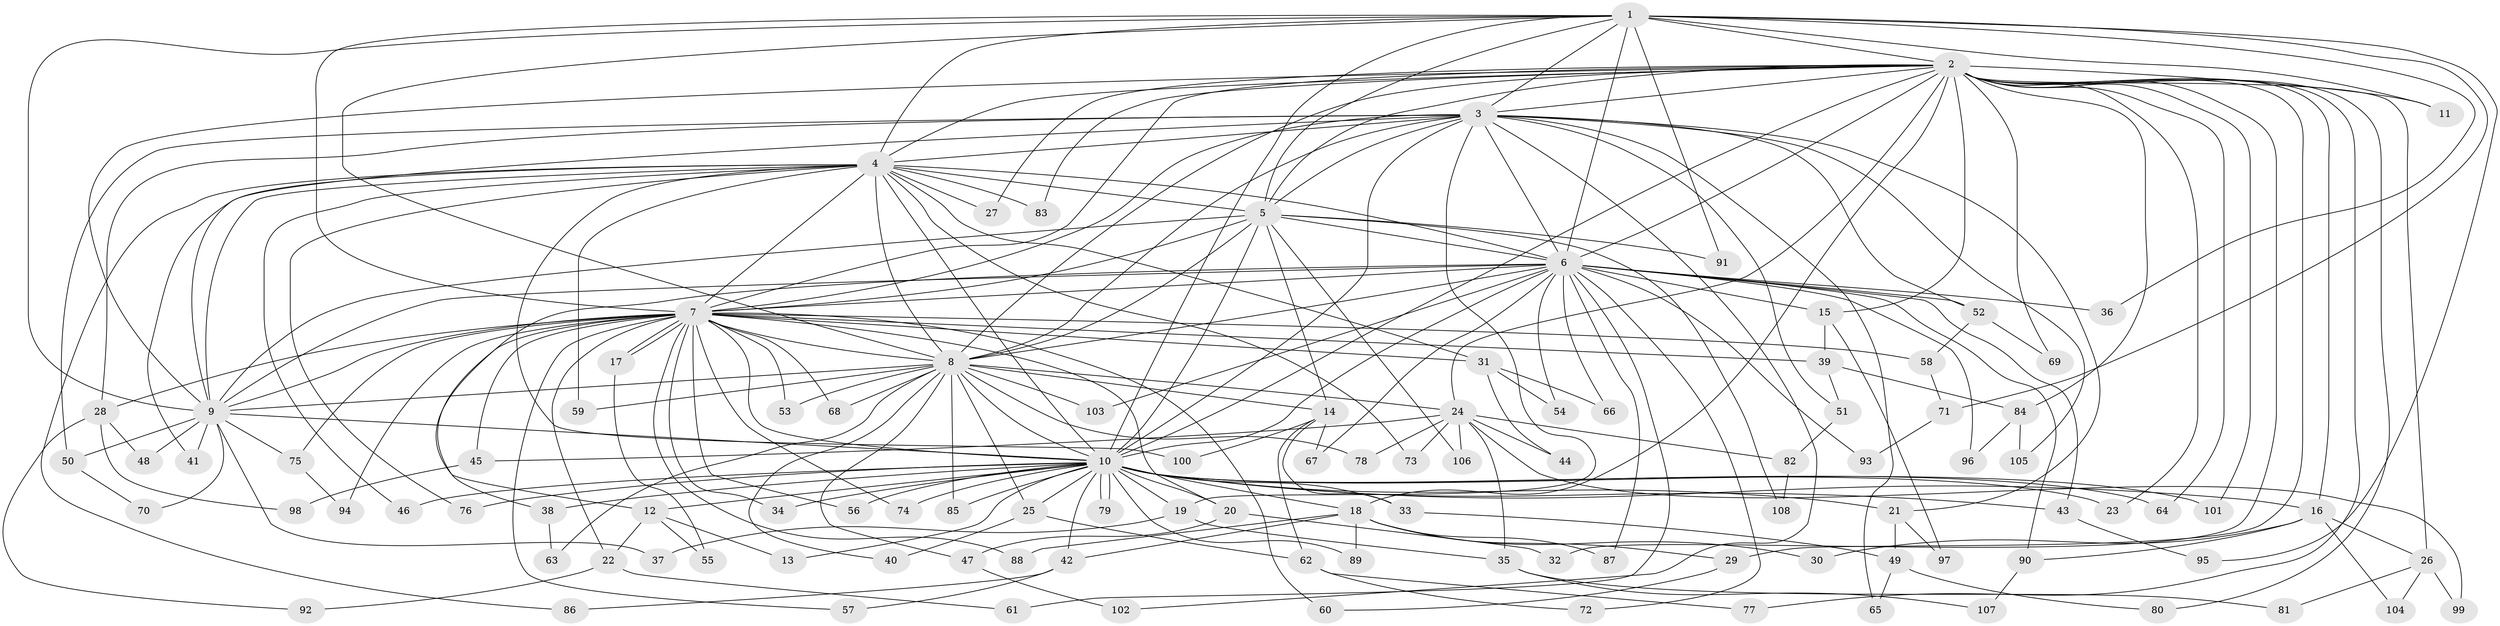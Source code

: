 // Generated by graph-tools (version 1.1) at 2025/49/03/09/25 03:49:27]
// undirected, 108 vertices, 241 edges
graph export_dot {
graph [start="1"]
  node [color=gray90,style=filled];
  1;
  2;
  3;
  4;
  5;
  6;
  7;
  8;
  9;
  10;
  11;
  12;
  13;
  14;
  15;
  16;
  17;
  18;
  19;
  20;
  21;
  22;
  23;
  24;
  25;
  26;
  27;
  28;
  29;
  30;
  31;
  32;
  33;
  34;
  35;
  36;
  37;
  38;
  39;
  40;
  41;
  42;
  43;
  44;
  45;
  46;
  47;
  48;
  49;
  50;
  51;
  52;
  53;
  54;
  55;
  56;
  57;
  58;
  59;
  60;
  61;
  62;
  63;
  64;
  65;
  66;
  67;
  68;
  69;
  70;
  71;
  72;
  73;
  74;
  75;
  76;
  77;
  78;
  79;
  80;
  81;
  82;
  83;
  84;
  85;
  86;
  87;
  88;
  89;
  90;
  91;
  92;
  93;
  94;
  95;
  96;
  97;
  98;
  99;
  100;
  101;
  102;
  103;
  104;
  105;
  106;
  107;
  108;
  1 -- 2;
  1 -- 3;
  1 -- 4;
  1 -- 5;
  1 -- 6;
  1 -- 7;
  1 -- 8;
  1 -- 9;
  1 -- 10;
  1 -- 11;
  1 -- 36;
  1 -- 71;
  1 -- 91;
  1 -- 95;
  2 -- 3;
  2 -- 4;
  2 -- 5;
  2 -- 6;
  2 -- 7;
  2 -- 8;
  2 -- 9;
  2 -- 10;
  2 -- 11;
  2 -- 15;
  2 -- 16;
  2 -- 18;
  2 -- 23;
  2 -- 24;
  2 -- 26;
  2 -- 27;
  2 -- 29;
  2 -- 32;
  2 -- 64;
  2 -- 69;
  2 -- 77;
  2 -- 80;
  2 -- 83;
  2 -- 84;
  2 -- 101;
  3 -- 4;
  3 -- 5;
  3 -- 6;
  3 -- 7;
  3 -- 8;
  3 -- 9;
  3 -- 10;
  3 -- 19;
  3 -- 21;
  3 -- 28;
  3 -- 50;
  3 -- 51;
  3 -- 52;
  3 -- 65;
  3 -- 102;
  3 -- 105;
  4 -- 5;
  4 -- 6;
  4 -- 7;
  4 -- 8;
  4 -- 9;
  4 -- 10;
  4 -- 27;
  4 -- 31;
  4 -- 41;
  4 -- 46;
  4 -- 59;
  4 -- 73;
  4 -- 76;
  4 -- 83;
  4 -- 86;
  4 -- 100;
  5 -- 6;
  5 -- 7;
  5 -- 8;
  5 -- 9;
  5 -- 10;
  5 -- 14;
  5 -- 91;
  5 -- 106;
  5 -- 108;
  6 -- 7;
  6 -- 8;
  6 -- 9;
  6 -- 10;
  6 -- 12;
  6 -- 15;
  6 -- 36;
  6 -- 43;
  6 -- 52;
  6 -- 54;
  6 -- 61;
  6 -- 66;
  6 -- 67;
  6 -- 72;
  6 -- 87;
  6 -- 90;
  6 -- 93;
  6 -- 96;
  6 -- 103;
  7 -- 8;
  7 -- 9;
  7 -- 10;
  7 -- 17;
  7 -- 17;
  7 -- 20;
  7 -- 22;
  7 -- 28;
  7 -- 31;
  7 -- 34;
  7 -- 38;
  7 -- 39;
  7 -- 45;
  7 -- 53;
  7 -- 56;
  7 -- 57;
  7 -- 58;
  7 -- 60;
  7 -- 68;
  7 -- 74;
  7 -- 75;
  7 -- 88;
  7 -- 94;
  8 -- 9;
  8 -- 10;
  8 -- 14;
  8 -- 24;
  8 -- 25;
  8 -- 40;
  8 -- 47;
  8 -- 53;
  8 -- 59;
  8 -- 63;
  8 -- 68;
  8 -- 78;
  8 -- 85;
  8 -- 103;
  9 -- 10;
  9 -- 37;
  9 -- 41;
  9 -- 48;
  9 -- 50;
  9 -- 70;
  9 -- 75;
  10 -- 12;
  10 -- 13;
  10 -- 16;
  10 -- 18;
  10 -- 19;
  10 -- 20;
  10 -- 21;
  10 -- 23;
  10 -- 25;
  10 -- 33;
  10 -- 34;
  10 -- 38;
  10 -- 42;
  10 -- 43;
  10 -- 46;
  10 -- 56;
  10 -- 64;
  10 -- 74;
  10 -- 76;
  10 -- 79;
  10 -- 79;
  10 -- 85;
  10 -- 89;
  10 -- 101;
  12 -- 13;
  12 -- 22;
  12 -- 55;
  14 -- 33;
  14 -- 62;
  14 -- 67;
  14 -- 100;
  15 -- 39;
  15 -- 97;
  16 -- 26;
  16 -- 30;
  16 -- 90;
  16 -- 104;
  17 -- 55;
  18 -- 29;
  18 -- 30;
  18 -- 42;
  18 -- 87;
  18 -- 88;
  18 -- 89;
  19 -- 35;
  19 -- 37;
  20 -- 32;
  20 -- 47;
  21 -- 49;
  21 -- 97;
  22 -- 61;
  22 -- 92;
  24 -- 35;
  24 -- 44;
  24 -- 45;
  24 -- 73;
  24 -- 78;
  24 -- 82;
  24 -- 99;
  24 -- 106;
  25 -- 40;
  25 -- 62;
  26 -- 81;
  26 -- 99;
  26 -- 104;
  28 -- 48;
  28 -- 92;
  28 -- 98;
  29 -- 60;
  31 -- 44;
  31 -- 54;
  31 -- 66;
  33 -- 49;
  35 -- 81;
  35 -- 107;
  38 -- 63;
  39 -- 51;
  39 -- 84;
  42 -- 57;
  42 -- 86;
  43 -- 95;
  45 -- 98;
  47 -- 102;
  49 -- 65;
  49 -- 80;
  50 -- 70;
  51 -- 82;
  52 -- 58;
  52 -- 69;
  58 -- 71;
  62 -- 72;
  62 -- 77;
  71 -- 93;
  75 -- 94;
  82 -- 108;
  84 -- 96;
  84 -- 105;
  90 -- 107;
}
